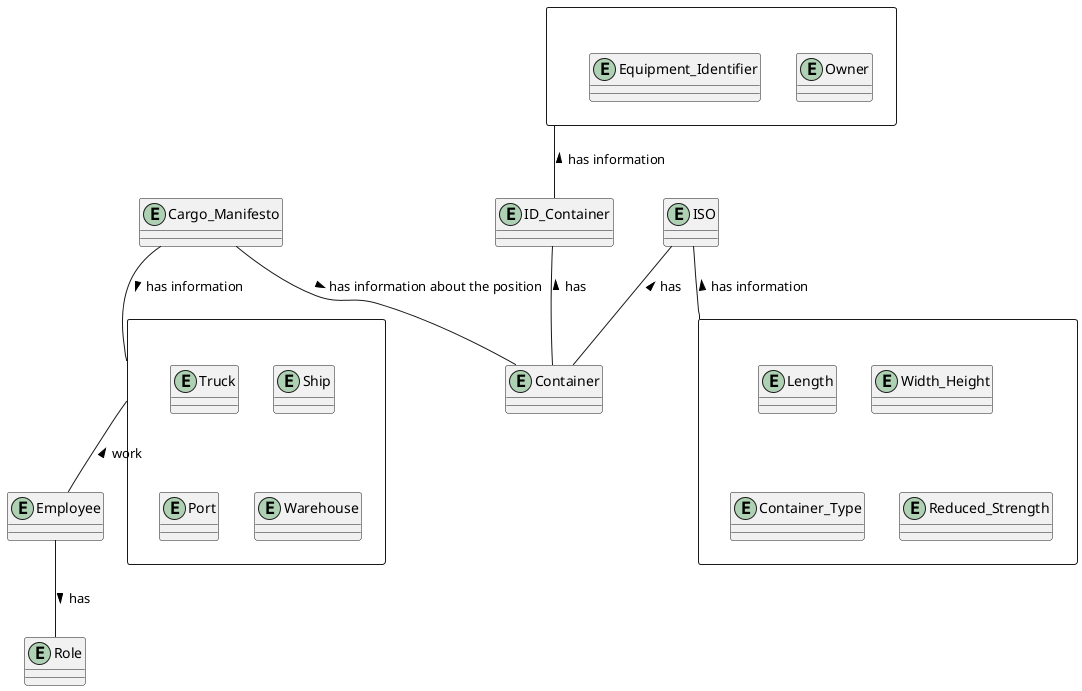@startuml

entity Container

entity Cargo_Manifesto

rectangle " " as "toEmployee"{

        entity Truck

        entity Ship
        entity Port
        entity Warehouse

}
entity Employee

entity Role
rectangle " " as "toISO" {
    entity Length
    entity Width_Height
    entity Container_Type
    entity Reduced_Strength
}
entity ISO

entity ID_Container
rectangle " " as "toIDContainer"{
    entity Owner
    entity Equipment_Identifier
}

Cargo_Manifesto -- Container : has information about the position >

Cargo_Manifesto -- "toEmployee" : has information >


"toIDContainer" -- ID_Container : has information <
ISO -- Container : has <
ISO -- toISO : has information <
ID_Container -- Container : has <


"toEmployee" -- Employee : work <
Employee -- Role : has >

@enduml